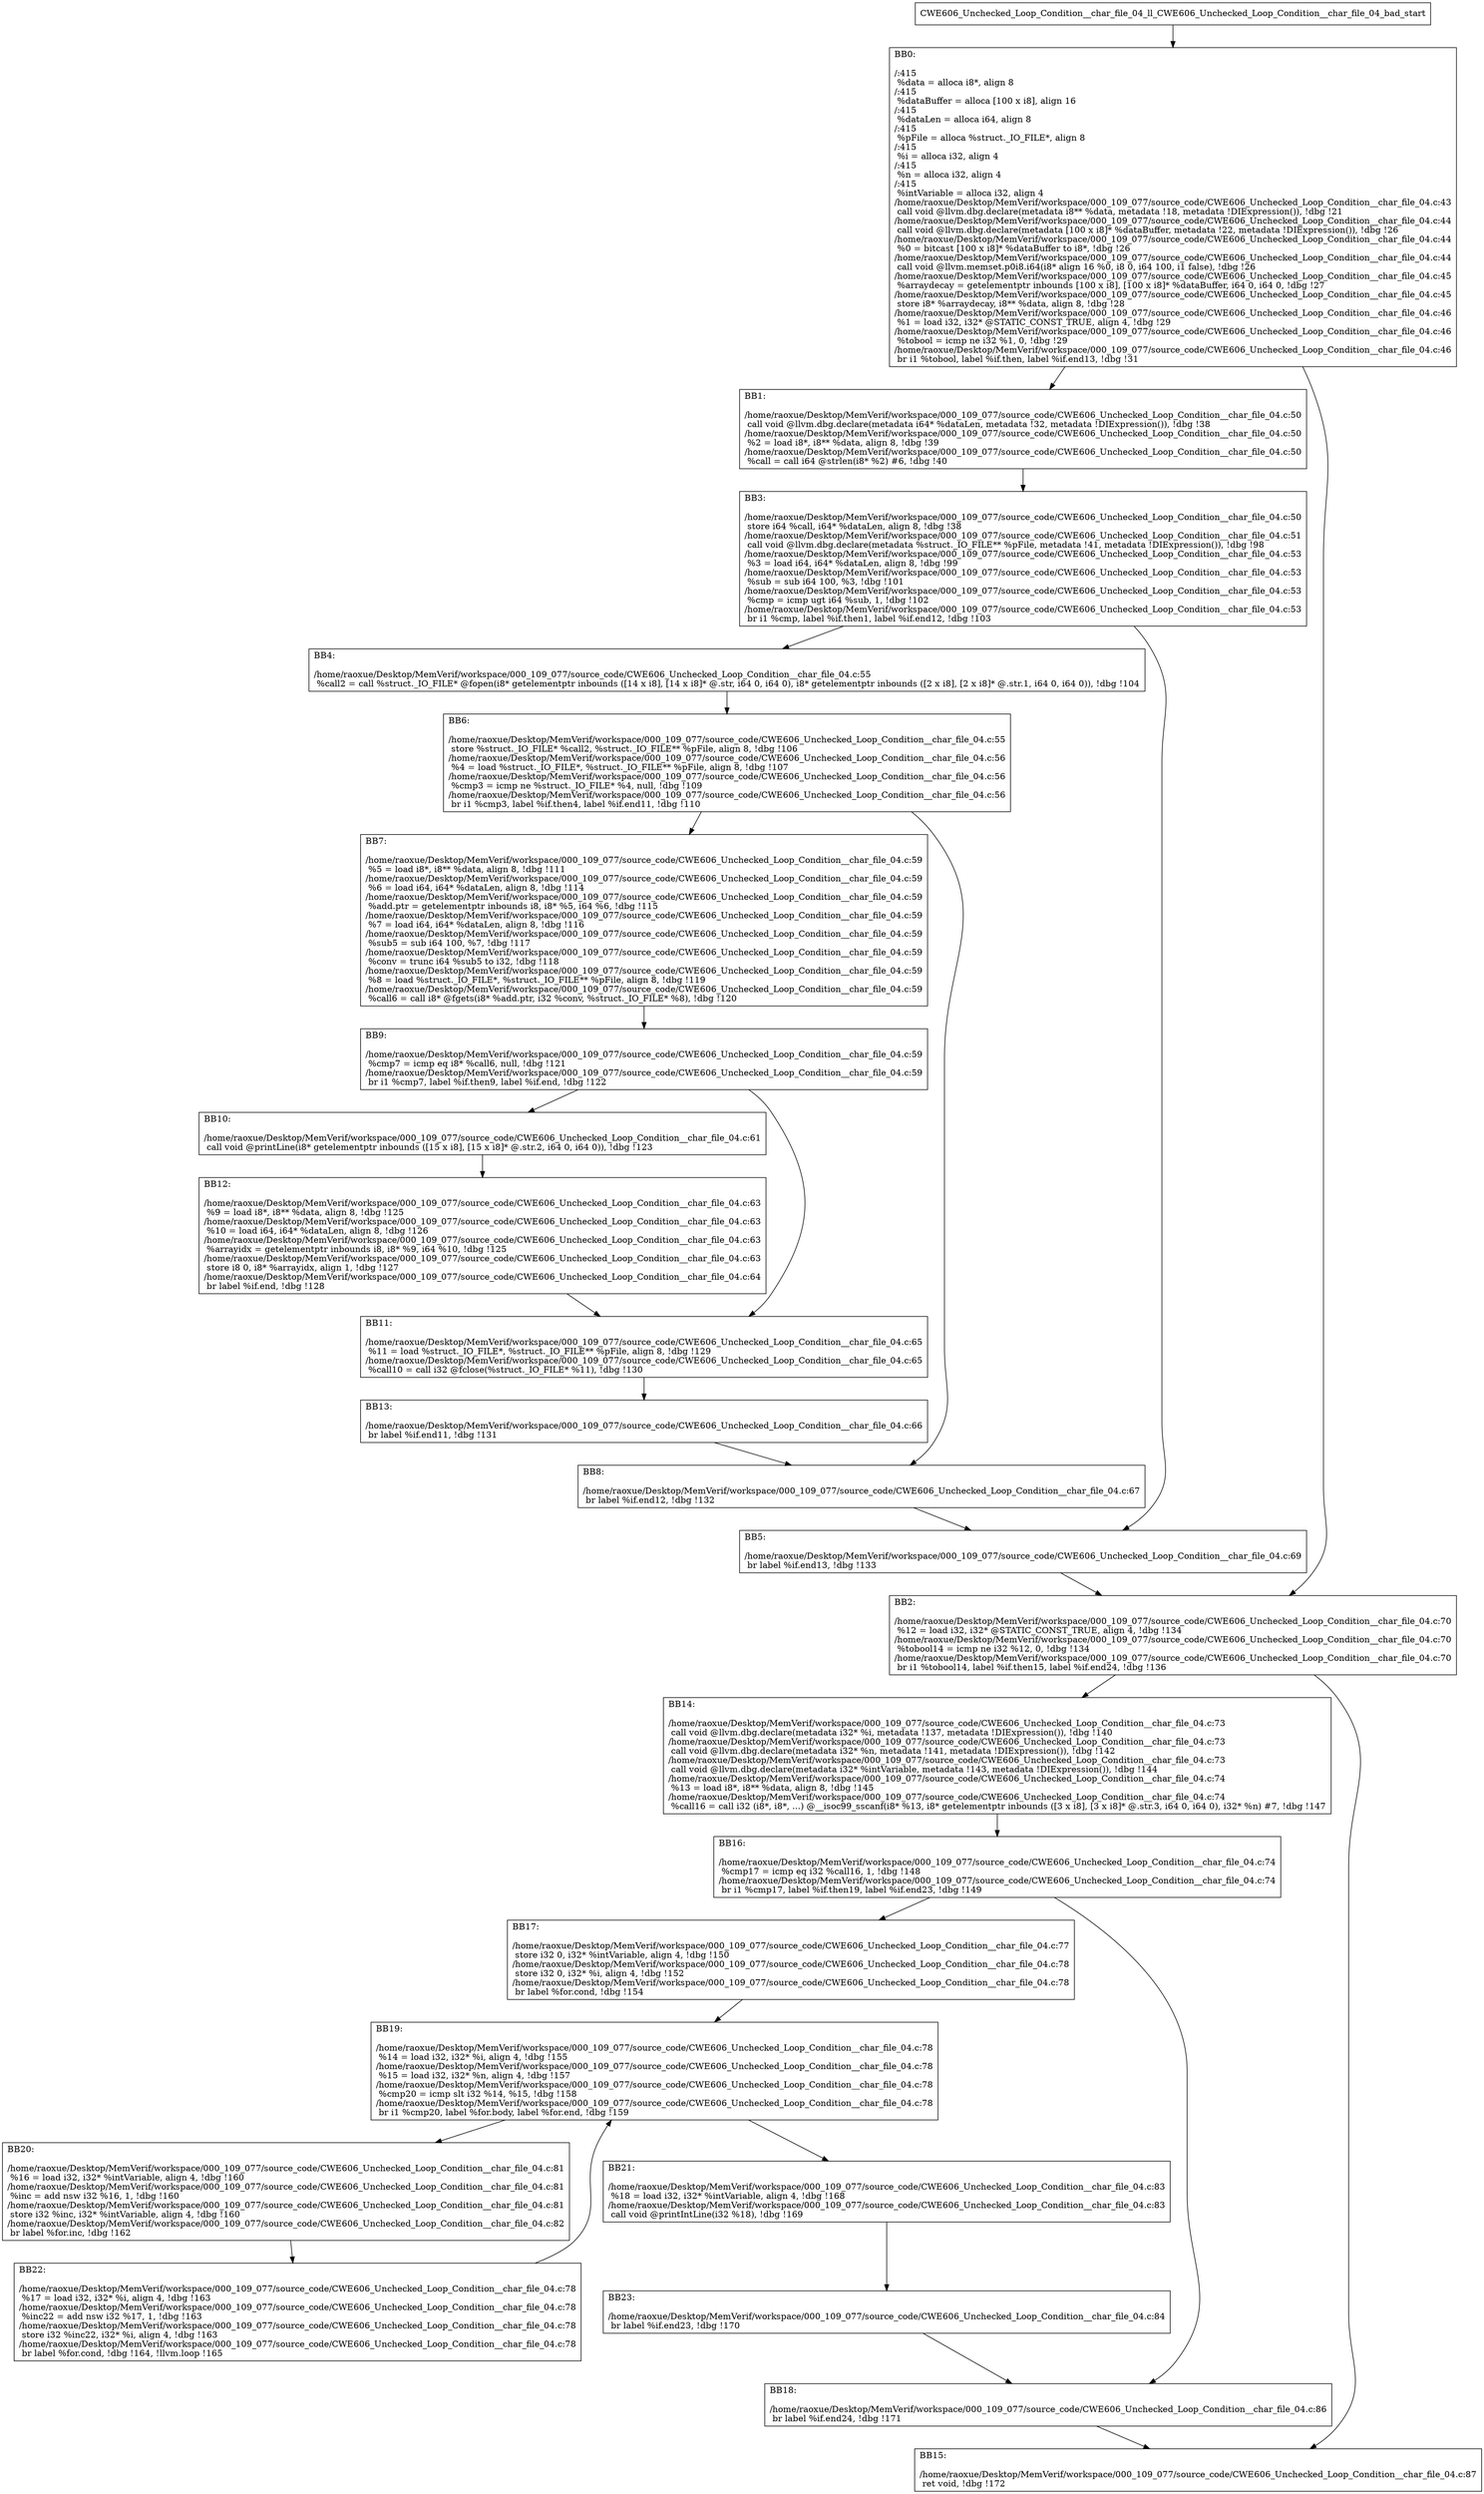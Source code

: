 digraph "CFG for'CWE606_Unchecked_Loop_Condition__char_file_04_ll_CWE606_Unchecked_Loop_Condition__char_file_04_bad' function" {
	BBCWE606_Unchecked_Loop_Condition__char_file_04_ll_CWE606_Unchecked_Loop_Condition__char_file_04_bad_start[shape=record,label="{CWE606_Unchecked_Loop_Condition__char_file_04_ll_CWE606_Unchecked_Loop_Condition__char_file_04_bad_start}"];
	BBCWE606_Unchecked_Loop_Condition__char_file_04_ll_CWE606_Unchecked_Loop_Condition__char_file_04_bad_start-> CWE606_Unchecked_Loop_Condition__char_file_04_ll_CWE606_Unchecked_Loop_Condition__char_file_04_badBB0;
	CWE606_Unchecked_Loop_Condition__char_file_04_ll_CWE606_Unchecked_Loop_Condition__char_file_04_badBB0 [shape=record, label="{BB0:\l\l/:415\l
  %data = alloca i8*, align 8\l
/:415\l
  %dataBuffer = alloca [100 x i8], align 16\l
/:415\l
  %dataLen = alloca i64, align 8\l
/:415\l
  %pFile = alloca %struct._IO_FILE*, align 8\l
/:415\l
  %i = alloca i32, align 4\l
/:415\l
  %n = alloca i32, align 4\l
/:415\l
  %intVariable = alloca i32, align 4\l
/home/raoxue/Desktop/MemVerif/workspace/000_109_077/source_code/CWE606_Unchecked_Loop_Condition__char_file_04.c:43\l
  call void @llvm.dbg.declare(metadata i8** %data, metadata !18, metadata !DIExpression()), !dbg !21\l
/home/raoxue/Desktop/MemVerif/workspace/000_109_077/source_code/CWE606_Unchecked_Loop_Condition__char_file_04.c:44\l
  call void @llvm.dbg.declare(metadata [100 x i8]* %dataBuffer, metadata !22, metadata !DIExpression()), !dbg !26\l
/home/raoxue/Desktop/MemVerif/workspace/000_109_077/source_code/CWE606_Unchecked_Loop_Condition__char_file_04.c:44\l
  %0 = bitcast [100 x i8]* %dataBuffer to i8*, !dbg !26\l
/home/raoxue/Desktop/MemVerif/workspace/000_109_077/source_code/CWE606_Unchecked_Loop_Condition__char_file_04.c:44\l
  call void @llvm.memset.p0i8.i64(i8* align 16 %0, i8 0, i64 100, i1 false), !dbg !26\l
/home/raoxue/Desktop/MemVerif/workspace/000_109_077/source_code/CWE606_Unchecked_Loop_Condition__char_file_04.c:45\l
  %arraydecay = getelementptr inbounds [100 x i8], [100 x i8]* %dataBuffer, i64 0, i64 0, !dbg !27\l
/home/raoxue/Desktop/MemVerif/workspace/000_109_077/source_code/CWE606_Unchecked_Loop_Condition__char_file_04.c:45\l
  store i8* %arraydecay, i8** %data, align 8, !dbg !28\l
/home/raoxue/Desktop/MemVerif/workspace/000_109_077/source_code/CWE606_Unchecked_Loop_Condition__char_file_04.c:46\l
  %1 = load i32, i32* @STATIC_CONST_TRUE, align 4, !dbg !29\l
/home/raoxue/Desktop/MemVerif/workspace/000_109_077/source_code/CWE606_Unchecked_Loop_Condition__char_file_04.c:46\l
  %tobool = icmp ne i32 %1, 0, !dbg !29\l
/home/raoxue/Desktop/MemVerif/workspace/000_109_077/source_code/CWE606_Unchecked_Loop_Condition__char_file_04.c:46\l
  br i1 %tobool, label %if.then, label %if.end13, !dbg !31\l
}"];
	CWE606_Unchecked_Loop_Condition__char_file_04_ll_CWE606_Unchecked_Loop_Condition__char_file_04_badBB0-> CWE606_Unchecked_Loop_Condition__char_file_04_ll_CWE606_Unchecked_Loop_Condition__char_file_04_badBB1;
	CWE606_Unchecked_Loop_Condition__char_file_04_ll_CWE606_Unchecked_Loop_Condition__char_file_04_badBB0-> CWE606_Unchecked_Loop_Condition__char_file_04_ll_CWE606_Unchecked_Loop_Condition__char_file_04_badBB2;
	CWE606_Unchecked_Loop_Condition__char_file_04_ll_CWE606_Unchecked_Loop_Condition__char_file_04_badBB1 [shape=record, label="{BB1:\l\l/home/raoxue/Desktop/MemVerif/workspace/000_109_077/source_code/CWE606_Unchecked_Loop_Condition__char_file_04.c:50\l
  call void @llvm.dbg.declare(metadata i64* %dataLen, metadata !32, metadata !DIExpression()), !dbg !38\l
/home/raoxue/Desktop/MemVerif/workspace/000_109_077/source_code/CWE606_Unchecked_Loop_Condition__char_file_04.c:50\l
  %2 = load i8*, i8** %data, align 8, !dbg !39\l
/home/raoxue/Desktop/MemVerif/workspace/000_109_077/source_code/CWE606_Unchecked_Loop_Condition__char_file_04.c:50\l
  %call = call i64 @strlen(i8* %2) #6, !dbg !40\l
}"];
	CWE606_Unchecked_Loop_Condition__char_file_04_ll_CWE606_Unchecked_Loop_Condition__char_file_04_badBB1-> CWE606_Unchecked_Loop_Condition__char_file_04_ll_CWE606_Unchecked_Loop_Condition__char_file_04_badBB3;
	CWE606_Unchecked_Loop_Condition__char_file_04_ll_CWE606_Unchecked_Loop_Condition__char_file_04_badBB3 [shape=record, label="{BB3:\l\l/home/raoxue/Desktop/MemVerif/workspace/000_109_077/source_code/CWE606_Unchecked_Loop_Condition__char_file_04.c:50\l
  store i64 %call, i64* %dataLen, align 8, !dbg !38\l
/home/raoxue/Desktop/MemVerif/workspace/000_109_077/source_code/CWE606_Unchecked_Loop_Condition__char_file_04.c:51\l
  call void @llvm.dbg.declare(metadata %struct._IO_FILE** %pFile, metadata !41, metadata !DIExpression()), !dbg !98\l
/home/raoxue/Desktop/MemVerif/workspace/000_109_077/source_code/CWE606_Unchecked_Loop_Condition__char_file_04.c:53\l
  %3 = load i64, i64* %dataLen, align 8, !dbg !99\l
/home/raoxue/Desktop/MemVerif/workspace/000_109_077/source_code/CWE606_Unchecked_Loop_Condition__char_file_04.c:53\l
  %sub = sub i64 100, %3, !dbg !101\l
/home/raoxue/Desktop/MemVerif/workspace/000_109_077/source_code/CWE606_Unchecked_Loop_Condition__char_file_04.c:53\l
  %cmp = icmp ugt i64 %sub, 1, !dbg !102\l
/home/raoxue/Desktop/MemVerif/workspace/000_109_077/source_code/CWE606_Unchecked_Loop_Condition__char_file_04.c:53\l
  br i1 %cmp, label %if.then1, label %if.end12, !dbg !103\l
}"];
	CWE606_Unchecked_Loop_Condition__char_file_04_ll_CWE606_Unchecked_Loop_Condition__char_file_04_badBB3-> CWE606_Unchecked_Loop_Condition__char_file_04_ll_CWE606_Unchecked_Loop_Condition__char_file_04_badBB4;
	CWE606_Unchecked_Loop_Condition__char_file_04_ll_CWE606_Unchecked_Loop_Condition__char_file_04_badBB3-> CWE606_Unchecked_Loop_Condition__char_file_04_ll_CWE606_Unchecked_Loop_Condition__char_file_04_badBB5;
	CWE606_Unchecked_Loop_Condition__char_file_04_ll_CWE606_Unchecked_Loop_Condition__char_file_04_badBB4 [shape=record, label="{BB4:\l\l/home/raoxue/Desktop/MemVerif/workspace/000_109_077/source_code/CWE606_Unchecked_Loop_Condition__char_file_04.c:55\l
  %call2 = call %struct._IO_FILE* @fopen(i8* getelementptr inbounds ([14 x i8], [14 x i8]* @.str, i64 0, i64 0), i8* getelementptr inbounds ([2 x i8], [2 x i8]* @.str.1, i64 0, i64 0)), !dbg !104\l
}"];
	CWE606_Unchecked_Loop_Condition__char_file_04_ll_CWE606_Unchecked_Loop_Condition__char_file_04_badBB4-> CWE606_Unchecked_Loop_Condition__char_file_04_ll_CWE606_Unchecked_Loop_Condition__char_file_04_badBB6;
	CWE606_Unchecked_Loop_Condition__char_file_04_ll_CWE606_Unchecked_Loop_Condition__char_file_04_badBB6 [shape=record, label="{BB6:\l\l/home/raoxue/Desktop/MemVerif/workspace/000_109_077/source_code/CWE606_Unchecked_Loop_Condition__char_file_04.c:55\l
  store %struct._IO_FILE* %call2, %struct._IO_FILE** %pFile, align 8, !dbg !106\l
/home/raoxue/Desktop/MemVerif/workspace/000_109_077/source_code/CWE606_Unchecked_Loop_Condition__char_file_04.c:56\l
  %4 = load %struct._IO_FILE*, %struct._IO_FILE** %pFile, align 8, !dbg !107\l
/home/raoxue/Desktop/MemVerif/workspace/000_109_077/source_code/CWE606_Unchecked_Loop_Condition__char_file_04.c:56\l
  %cmp3 = icmp ne %struct._IO_FILE* %4, null, !dbg !109\l
/home/raoxue/Desktop/MemVerif/workspace/000_109_077/source_code/CWE606_Unchecked_Loop_Condition__char_file_04.c:56\l
  br i1 %cmp3, label %if.then4, label %if.end11, !dbg !110\l
}"];
	CWE606_Unchecked_Loop_Condition__char_file_04_ll_CWE606_Unchecked_Loop_Condition__char_file_04_badBB6-> CWE606_Unchecked_Loop_Condition__char_file_04_ll_CWE606_Unchecked_Loop_Condition__char_file_04_badBB7;
	CWE606_Unchecked_Loop_Condition__char_file_04_ll_CWE606_Unchecked_Loop_Condition__char_file_04_badBB6-> CWE606_Unchecked_Loop_Condition__char_file_04_ll_CWE606_Unchecked_Loop_Condition__char_file_04_badBB8;
	CWE606_Unchecked_Loop_Condition__char_file_04_ll_CWE606_Unchecked_Loop_Condition__char_file_04_badBB7 [shape=record, label="{BB7:\l\l/home/raoxue/Desktop/MemVerif/workspace/000_109_077/source_code/CWE606_Unchecked_Loop_Condition__char_file_04.c:59\l
  %5 = load i8*, i8** %data, align 8, !dbg !111\l
/home/raoxue/Desktop/MemVerif/workspace/000_109_077/source_code/CWE606_Unchecked_Loop_Condition__char_file_04.c:59\l
  %6 = load i64, i64* %dataLen, align 8, !dbg !114\l
/home/raoxue/Desktop/MemVerif/workspace/000_109_077/source_code/CWE606_Unchecked_Loop_Condition__char_file_04.c:59\l
  %add.ptr = getelementptr inbounds i8, i8* %5, i64 %6, !dbg !115\l
/home/raoxue/Desktop/MemVerif/workspace/000_109_077/source_code/CWE606_Unchecked_Loop_Condition__char_file_04.c:59\l
  %7 = load i64, i64* %dataLen, align 8, !dbg !116\l
/home/raoxue/Desktop/MemVerif/workspace/000_109_077/source_code/CWE606_Unchecked_Loop_Condition__char_file_04.c:59\l
  %sub5 = sub i64 100, %7, !dbg !117\l
/home/raoxue/Desktop/MemVerif/workspace/000_109_077/source_code/CWE606_Unchecked_Loop_Condition__char_file_04.c:59\l
  %conv = trunc i64 %sub5 to i32, !dbg !118\l
/home/raoxue/Desktop/MemVerif/workspace/000_109_077/source_code/CWE606_Unchecked_Loop_Condition__char_file_04.c:59\l
  %8 = load %struct._IO_FILE*, %struct._IO_FILE** %pFile, align 8, !dbg !119\l
/home/raoxue/Desktop/MemVerif/workspace/000_109_077/source_code/CWE606_Unchecked_Loop_Condition__char_file_04.c:59\l
  %call6 = call i8* @fgets(i8* %add.ptr, i32 %conv, %struct._IO_FILE* %8), !dbg !120\l
}"];
	CWE606_Unchecked_Loop_Condition__char_file_04_ll_CWE606_Unchecked_Loop_Condition__char_file_04_badBB7-> CWE606_Unchecked_Loop_Condition__char_file_04_ll_CWE606_Unchecked_Loop_Condition__char_file_04_badBB9;
	CWE606_Unchecked_Loop_Condition__char_file_04_ll_CWE606_Unchecked_Loop_Condition__char_file_04_badBB9 [shape=record, label="{BB9:\l\l/home/raoxue/Desktop/MemVerif/workspace/000_109_077/source_code/CWE606_Unchecked_Loop_Condition__char_file_04.c:59\l
  %cmp7 = icmp eq i8* %call6, null, !dbg !121\l
/home/raoxue/Desktop/MemVerif/workspace/000_109_077/source_code/CWE606_Unchecked_Loop_Condition__char_file_04.c:59\l
  br i1 %cmp7, label %if.then9, label %if.end, !dbg !122\l
}"];
	CWE606_Unchecked_Loop_Condition__char_file_04_ll_CWE606_Unchecked_Loop_Condition__char_file_04_badBB9-> CWE606_Unchecked_Loop_Condition__char_file_04_ll_CWE606_Unchecked_Loop_Condition__char_file_04_badBB10;
	CWE606_Unchecked_Loop_Condition__char_file_04_ll_CWE606_Unchecked_Loop_Condition__char_file_04_badBB9-> CWE606_Unchecked_Loop_Condition__char_file_04_ll_CWE606_Unchecked_Loop_Condition__char_file_04_badBB11;
	CWE606_Unchecked_Loop_Condition__char_file_04_ll_CWE606_Unchecked_Loop_Condition__char_file_04_badBB10 [shape=record, label="{BB10:\l\l/home/raoxue/Desktop/MemVerif/workspace/000_109_077/source_code/CWE606_Unchecked_Loop_Condition__char_file_04.c:61\l
  call void @printLine(i8* getelementptr inbounds ([15 x i8], [15 x i8]* @.str.2, i64 0, i64 0)), !dbg !123\l
}"];
	CWE606_Unchecked_Loop_Condition__char_file_04_ll_CWE606_Unchecked_Loop_Condition__char_file_04_badBB10-> CWE606_Unchecked_Loop_Condition__char_file_04_ll_CWE606_Unchecked_Loop_Condition__char_file_04_badBB12;
	CWE606_Unchecked_Loop_Condition__char_file_04_ll_CWE606_Unchecked_Loop_Condition__char_file_04_badBB12 [shape=record, label="{BB12:\l\l/home/raoxue/Desktop/MemVerif/workspace/000_109_077/source_code/CWE606_Unchecked_Loop_Condition__char_file_04.c:63\l
  %9 = load i8*, i8** %data, align 8, !dbg !125\l
/home/raoxue/Desktop/MemVerif/workspace/000_109_077/source_code/CWE606_Unchecked_Loop_Condition__char_file_04.c:63\l
  %10 = load i64, i64* %dataLen, align 8, !dbg !126\l
/home/raoxue/Desktop/MemVerif/workspace/000_109_077/source_code/CWE606_Unchecked_Loop_Condition__char_file_04.c:63\l
  %arrayidx = getelementptr inbounds i8, i8* %9, i64 %10, !dbg !125\l
/home/raoxue/Desktop/MemVerif/workspace/000_109_077/source_code/CWE606_Unchecked_Loop_Condition__char_file_04.c:63\l
  store i8 0, i8* %arrayidx, align 1, !dbg !127\l
/home/raoxue/Desktop/MemVerif/workspace/000_109_077/source_code/CWE606_Unchecked_Loop_Condition__char_file_04.c:64\l
  br label %if.end, !dbg !128\l
}"];
	CWE606_Unchecked_Loop_Condition__char_file_04_ll_CWE606_Unchecked_Loop_Condition__char_file_04_badBB12-> CWE606_Unchecked_Loop_Condition__char_file_04_ll_CWE606_Unchecked_Loop_Condition__char_file_04_badBB11;
	CWE606_Unchecked_Loop_Condition__char_file_04_ll_CWE606_Unchecked_Loop_Condition__char_file_04_badBB11 [shape=record, label="{BB11:\l\l/home/raoxue/Desktop/MemVerif/workspace/000_109_077/source_code/CWE606_Unchecked_Loop_Condition__char_file_04.c:65\l
  %11 = load %struct._IO_FILE*, %struct._IO_FILE** %pFile, align 8, !dbg !129\l
/home/raoxue/Desktop/MemVerif/workspace/000_109_077/source_code/CWE606_Unchecked_Loop_Condition__char_file_04.c:65\l
  %call10 = call i32 @fclose(%struct._IO_FILE* %11), !dbg !130\l
}"];
	CWE606_Unchecked_Loop_Condition__char_file_04_ll_CWE606_Unchecked_Loop_Condition__char_file_04_badBB11-> CWE606_Unchecked_Loop_Condition__char_file_04_ll_CWE606_Unchecked_Loop_Condition__char_file_04_badBB13;
	CWE606_Unchecked_Loop_Condition__char_file_04_ll_CWE606_Unchecked_Loop_Condition__char_file_04_badBB13 [shape=record, label="{BB13:\l\l/home/raoxue/Desktop/MemVerif/workspace/000_109_077/source_code/CWE606_Unchecked_Loop_Condition__char_file_04.c:66\l
  br label %if.end11, !dbg !131\l
}"];
	CWE606_Unchecked_Loop_Condition__char_file_04_ll_CWE606_Unchecked_Loop_Condition__char_file_04_badBB13-> CWE606_Unchecked_Loop_Condition__char_file_04_ll_CWE606_Unchecked_Loop_Condition__char_file_04_badBB8;
	CWE606_Unchecked_Loop_Condition__char_file_04_ll_CWE606_Unchecked_Loop_Condition__char_file_04_badBB8 [shape=record, label="{BB8:\l\l/home/raoxue/Desktop/MemVerif/workspace/000_109_077/source_code/CWE606_Unchecked_Loop_Condition__char_file_04.c:67\l
  br label %if.end12, !dbg !132\l
}"];
	CWE606_Unchecked_Loop_Condition__char_file_04_ll_CWE606_Unchecked_Loop_Condition__char_file_04_badBB8-> CWE606_Unchecked_Loop_Condition__char_file_04_ll_CWE606_Unchecked_Loop_Condition__char_file_04_badBB5;
	CWE606_Unchecked_Loop_Condition__char_file_04_ll_CWE606_Unchecked_Loop_Condition__char_file_04_badBB5 [shape=record, label="{BB5:\l\l/home/raoxue/Desktop/MemVerif/workspace/000_109_077/source_code/CWE606_Unchecked_Loop_Condition__char_file_04.c:69\l
  br label %if.end13, !dbg !133\l
}"];
	CWE606_Unchecked_Loop_Condition__char_file_04_ll_CWE606_Unchecked_Loop_Condition__char_file_04_badBB5-> CWE606_Unchecked_Loop_Condition__char_file_04_ll_CWE606_Unchecked_Loop_Condition__char_file_04_badBB2;
	CWE606_Unchecked_Loop_Condition__char_file_04_ll_CWE606_Unchecked_Loop_Condition__char_file_04_badBB2 [shape=record, label="{BB2:\l\l/home/raoxue/Desktop/MemVerif/workspace/000_109_077/source_code/CWE606_Unchecked_Loop_Condition__char_file_04.c:70\l
  %12 = load i32, i32* @STATIC_CONST_TRUE, align 4, !dbg !134\l
/home/raoxue/Desktop/MemVerif/workspace/000_109_077/source_code/CWE606_Unchecked_Loop_Condition__char_file_04.c:70\l
  %tobool14 = icmp ne i32 %12, 0, !dbg !134\l
/home/raoxue/Desktop/MemVerif/workspace/000_109_077/source_code/CWE606_Unchecked_Loop_Condition__char_file_04.c:70\l
  br i1 %tobool14, label %if.then15, label %if.end24, !dbg !136\l
}"];
	CWE606_Unchecked_Loop_Condition__char_file_04_ll_CWE606_Unchecked_Loop_Condition__char_file_04_badBB2-> CWE606_Unchecked_Loop_Condition__char_file_04_ll_CWE606_Unchecked_Loop_Condition__char_file_04_badBB14;
	CWE606_Unchecked_Loop_Condition__char_file_04_ll_CWE606_Unchecked_Loop_Condition__char_file_04_badBB2-> CWE606_Unchecked_Loop_Condition__char_file_04_ll_CWE606_Unchecked_Loop_Condition__char_file_04_badBB15;
	CWE606_Unchecked_Loop_Condition__char_file_04_ll_CWE606_Unchecked_Loop_Condition__char_file_04_badBB14 [shape=record, label="{BB14:\l\l/home/raoxue/Desktop/MemVerif/workspace/000_109_077/source_code/CWE606_Unchecked_Loop_Condition__char_file_04.c:73\l
  call void @llvm.dbg.declare(metadata i32* %i, metadata !137, metadata !DIExpression()), !dbg !140\l
/home/raoxue/Desktop/MemVerif/workspace/000_109_077/source_code/CWE606_Unchecked_Loop_Condition__char_file_04.c:73\l
  call void @llvm.dbg.declare(metadata i32* %n, metadata !141, metadata !DIExpression()), !dbg !142\l
/home/raoxue/Desktop/MemVerif/workspace/000_109_077/source_code/CWE606_Unchecked_Loop_Condition__char_file_04.c:73\l
  call void @llvm.dbg.declare(metadata i32* %intVariable, metadata !143, metadata !DIExpression()), !dbg !144\l
/home/raoxue/Desktop/MemVerif/workspace/000_109_077/source_code/CWE606_Unchecked_Loop_Condition__char_file_04.c:74\l
  %13 = load i8*, i8** %data, align 8, !dbg !145\l
/home/raoxue/Desktop/MemVerif/workspace/000_109_077/source_code/CWE606_Unchecked_Loop_Condition__char_file_04.c:74\l
  %call16 = call i32 (i8*, i8*, ...) @__isoc99_sscanf(i8* %13, i8* getelementptr inbounds ([3 x i8], [3 x i8]* @.str.3, i64 0, i64 0), i32* %n) #7, !dbg !147\l
}"];
	CWE606_Unchecked_Loop_Condition__char_file_04_ll_CWE606_Unchecked_Loop_Condition__char_file_04_badBB14-> CWE606_Unchecked_Loop_Condition__char_file_04_ll_CWE606_Unchecked_Loop_Condition__char_file_04_badBB16;
	CWE606_Unchecked_Loop_Condition__char_file_04_ll_CWE606_Unchecked_Loop_Condition__char_file_04_badBB16 [shape=record, label="{BB16:\l\l/home/raoxue/Desktop/MemVerif/workspace/000_109_077/source_code/CWE606_Unchecked_Loop_Condition__char_file_04.c:74\l
  %cmp17 = icmp eq i32 %call16, 1, !dbg !148\l
/home/raoxue/Desktop/MemVerif/workspace/000_109_077/source_code/CWE606_Unchecked_Loop_Condition__char_file_04.c:74\l
  br i1 %cmp17, label %if.then19, label %if.end23, !dbg !149\l
}"];
	CWE606_Unchecked_Loop_Condition__char_file_04_ll_CWE606_Unchecked_Loop_Condition__char_file_04_badBB16-> CWE606_Unchecked_Loop_Condition__char_file_04_ll_CWE606_Unchecked_Loop_Condition__char_file_04_badBB17;
	CWE606_Unchecked_Loop_Condition__char_file_04_ll_CWE606_Unchecked_Loop_Condition__char_file_04_badBB16-> CWE606_Unchecked_Loop_Condition__char_file_04_ll_CWE606_Unchecked_Loop_Condition__char_file_04_badBB18;
	CWE606_Unchecked_Loop_Condition__char_file_04_ll_CWE606_Unchecked_Loop_Condition__char_file_04_badBB17 [shape=record, label="{BB17:\l\l/home/raoxue/Desktop/MemVerif/workspace/000_109_077/source_code/CWE606_Unchecked_Loop_Condition__char_file_04.c:77\l
  store i32 0, i32* %intVariable, align 4, !dbg !150\l
/home/raoxue/Desktop/MemVerif/workspace/000_109_077/source_code/CWE606_Unchecked_Loop_Condition__char_file_04.c:78\l
  store i32 0, i32* %i, align 4, !dbg !152\l
/home/raoxue/Desktop/MemVerif/workspace/000_109_077/source_code/CWE606_Unchecked_Loop_Condition__char_file_04.c:78\l
  br label %for.cond, !dbg !154\l
}"];
	CWE606_Unchecked_Loop_Condition__char_file_04_ll_CWE606_Unchecked_Loop_Condition__char_file_04_badBB17-> CWE606_Unchecked_Loop_Condition__char_file_04_ll_CWE606_Unchecked_Loop_Condition__char_file_04_badBB19;
	CWE606_Unchecked_Loop_Condition__char_file_04_ll_CWE606_Unchecked_Loop_Condition__char_file_04_badBB19 [shape=record, label="{BB19:\l\l/home/raoxue/Desktop/MemVerif/workspace/000_109_077/source_code/CWE606_Unchecked_Loop_Condition__char_file_04.c:78\l
  %14 = load i32, i32* %i, align 4, !dbg !155\l
/home/raoxue/Desktop/MemVerif/workspace/000_109_077/source_code/CWE606_Unchecked_Loop_Condition__char_file_04.c:78\l
  %15 = load i32, i32* %n, align 4, !dbg !157\l
/home/raoxue/Desktop/MemVerif/workspace/000_109_077/source_code/CWE606_Unchecked_Loop_Condition__char_file_04.c:78\l
  %cmp20 = icmp slt i32 %14, %15, !dbg !158\l
/home/raoxue/Desktop/MemVerif/workspace/000_109_077/source_code/CWE606_Unchecked_Loop_Condition__char_file_04.c:78\l
  br i1 %cmp20, label %for.body, label %for.end, !dbg !159\l
}"];
	CWE606_Unchecked_Loop_Condition__char_file_04_ll_CWE606_Unchecked_Loop_Condition__char_file_04_badBB19-> CWE606_Unchecked_Loop_Condition__char_file_04_ll_CWE606_Unchecked_Loop_Condition__char_file_04_badBB20;
	CWE606_Unchecked_Loop_Condition__char_file_04_ll_CWE606_Unchecked_Loop_Condition__char_file_04_badBB19-> CWE606_Unchecked_Loop_Condition__char_file_04_ll_CWE606_Unchecked_Loop_Condition__char_file_04_badBB21;
	CWE606_Unchecked_Loop_Condition__char_file_04_ll_CWE606_Unchecked_Loop_Condition__char_file_04_badBB20 [shape=record, label="{BB20:\l\l/home/raoxue/Desktop/MemVerif/workspace/000_109_077/source_code/CWE606_Unchecked_Loop_Condition__char_file_04.c:81\l
  %16 = load i32, i32* %intVariable, align 4, !dbg !160\l
/home/raoxue/Desktop/MemVerif/workspace/000_109_077/source_code/CWE606_Unchecked_Loop_Condition__char_file_04.c:81\l
  %inc = add nsw i32 %16, 1, !dbg !160\l
/home/raoxue/Desktop/MemVerif/workspace/000_109_077/source_code/CWE606_Unchecked_Loop_Condition__char_file_04.c:81\l
  store i32 %inc, i32* %intVariable, align 4, !dbg !160\l
/home/raoxue/Desktop/MemVerif/workspace/000_109_077/source_code/CWE606_Unchecked_Loop_Condition__char_file_04.c:82\l
  br label %for.inc, !dbg !162\l
}"];
	CWE606_Unchecked_Loop_Condition__char_file_04_ll_CWE606_Unchecked_Loop_Condition__char_file_04_badBB20-> CWE606_Unchecked_Loop_Condition__char_file_04_ll_CWE606_Unchecked_Loop_Condition__char_file_04_badBB22;
	CWE606_Unchecked_Loop_Condition__char_file_04_ll_CWE606_Unchecked_Loop_Condition__char_file_04_badBB22 [shape=record, label="{BB22:\l\l/home/raoxue/Desktop/MemVerif/workspace/000_109_077/source_code/CWE606_Unchecked_Loop_Condition__char_file_04.c:78\l
  %17 = load i32, i32* %i, align 4, !dbg !163\l
/home/raoxue/Desktop/MemVerif/workspace/000_109_077/source_code/CWE606_Unchecked_Loop_Condition__char_file_04.c:78\l
  %inc22 = add nsw i32 %17, 1, !dbg !163\l
/home/raoxue/Desktop/MemVerif/workspace/000_109_077/source_code/CWE606_Unchecked_Loop_Condition__char_file_04.c:78\l
  store i32 %inc22, i32* %i, align 4, !dbg !163\l
/home/raoxue/Desktop/MemVerif/workspace/000_109_077/source_code/CWE606_Unchecked_Loop_Condition__char_file_04.c:78\l
  br label %for.cond, !dbg !164, !llvm.loop !165\l
}"];
	CWE606_Unchecked_Loop_Condition__char_file_04_ll_CWE606_Unchecked_Loop_Condition__char_file_04_badBB22-> CWE606_Unchecked_Loop_Condition__char_file_04_ll_CWE606_Unchecked_Loop_Condition__char_file_04_badBB19;
	CWE606_Unchecked_Loop_Condition__char_file_04_ll_CWE606_Unchecked_Loop_Condition__char_file_04_badBB21 [shape=record, label="{BB21:\l\l/home/raoxue/Desktop/MemVerif/workspace/000_109_077/source_code/CWE606_Unchecked_Loop_Condition__char_file_04.c:83\l
  %18 = load i32, i32* %intVariable, align 4, !dbg !168\l
/home/raoxue/Desktop/MemVerif/workspace/000_109_077/source_code/CWE606_Unchecked_Loop_Condition__char_file_04.c:83\l
  call void @printIntLine(i32 %18), !dbg !169\l
}"];
	CWE606_Unchecked_Loop_Condition__char_file_04_ll_CWE606_Unchecked_Loop_Condition__char_file_04_badBB21-> CWE606_Unchecked_Loop_Condition__char_file_04_ll_CWE606_Unchecked_Loop_Condition__char_file_04_badBB23;
	CWE606_Unchecked_Loop_Condition__char_file_04_ll_CWE606_Unchecked_Loop_Condition__char_file_04_badBB23 [shape=record, label="{BB23:\l\l/home/raoxue/Desktop/MemVerif/workspace/000_109_077/source_code/CWE606_Unchecked_Loop_Condition__char_file_04.c:84\l
  br label %if.end23, !dbg !170\l
}"];
	CWE606_Unchecked_Loop_Condition__char_file_04_ll_CWE606_Unchecked_Loop_Condition__char_file_04_badBB23-> CWE606_Unchecked_Loop_Condition__char_file_04_ll_CWE606_Unchecked_Loop_Condition__char_file_04_badBB18;
	CWE606_Unchecked_Loop_Condition__char_file_04_ll_CWE606_Unchecked_Loop_Condition__char_file_04_badBB18 [shape=record, label="{BB18:\l\l/home/raoxue/Desktop/MemVerif/workspace/000_109_077/source_code/CWE606_Unchecked_Loop_Condition__char_file_04.c:86\l
  br label %if.end24, !dbg !171\l
}"];
	CWE606_Unchecked_Loop_Condition__char_file_04_ll_CWE606_Unchecked_Loop_Condition__char_file_04_badBB18-> CWE606_Unchecked_Loop_Condition__char_file_04_ll_CWE606_Unchecked_Loop_Condition__char_file_04_badBB15;
	CWE606_Unchecked_Loop_Condition__char_file_04_ll_CWE606_Unchecked_Loop_Condition__char_file_04_badBB15 [shape=record, label="{BB15:\l\l/home/raoxue/Desktop/MemVerif/workspace/000_109_077/source_code/CWE606_Unchecked_Loop_Condition__char_file_04.c:87\l
  ret void, !dbg !172\l
}"];
}
